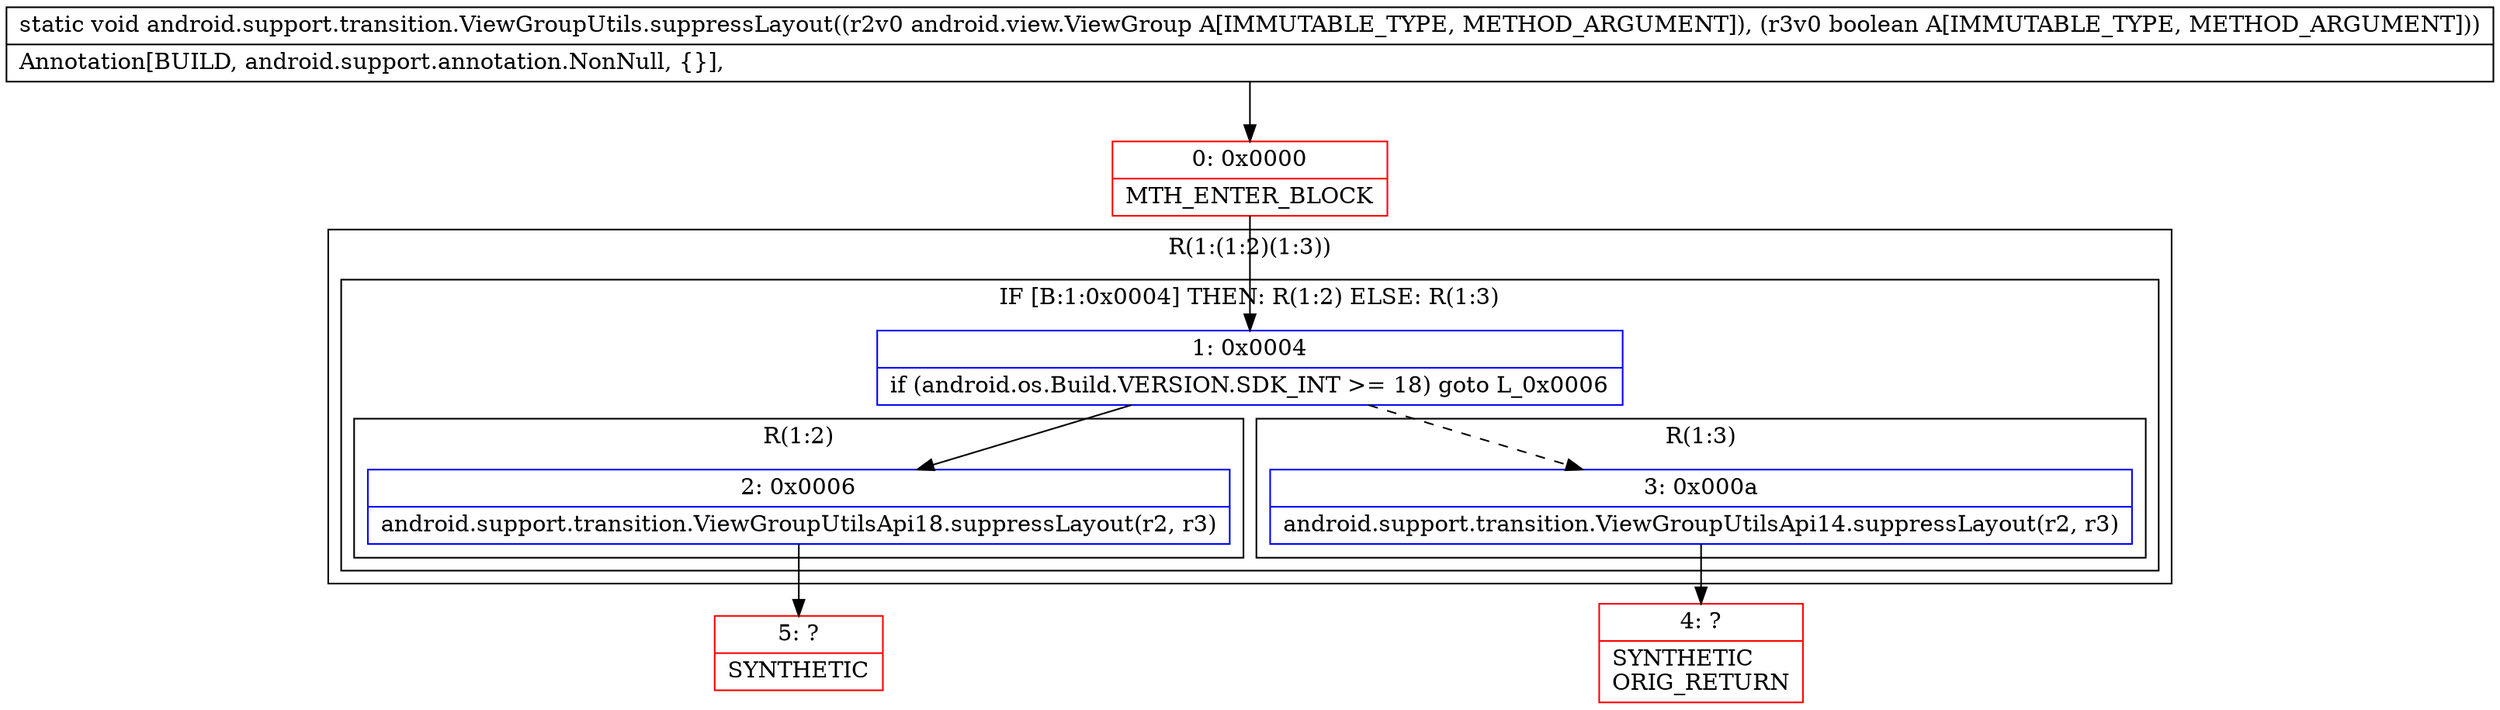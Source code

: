 digraph "CFG forandroid.support.transition.ViewGroupUtils.suppressLayout(Landroid\/view\/ViewGroup;Z)V" {
subgraph cluster_Region_328637088 {
label = "R(1:(1:2)(1:3))";
node [shape=record,color=blue];
subgraph cluster_IfRegion_1225502818 {
label = "IF [B:1:0x0004] THEN: R(1:2) ELSE: R(1:3)";
node [shape=record,color=blue];
Node_1 [shape=record,label="{1\:\ 0x0004|if (android.os.Build.VERSION.SDK_INT \>= 18) goto L_0x0006\l}"];
subgraph cluster_Region_303042694 {
label = "R(1:2)";
node [shape=record,color=blue];
Node_2 [shape=record,label="{2\:\ 0x0006|android.support.transition.ViewGroupUtilsApi18.suppressLayout(r2, r3)\l}"];
}
subgraph cluster_Region_1231142559 {
label = "R(1:3)";
node [shape=record,color=blue];
Node_3 [shape=record,label="{3\:\ 0x000a|android.support.transition.ViewGroupUtilsApi14.suppressLayout(r2, r3)\l}"];
}
}
}
Node_0 [shape=record,color=red,label="{0\:\ 0x0000|MTH_ENTER_BLOCK\l}"];
Node_4 [shape=record,color=red,label="{4\:\ ?|SYNTHETIC\lORIG_RETURN\l}"];
Node_5 [shape=record,color=red,label="{5\:\ ?|SYNTHETIC\l}"];
MethodNode[shape=record,label="{static void android.support.transition.ViewGroupUtils.suppressLayout((r2v0 android.view.ViewGroup A[IMMUTABLE_TYPE, METHOD_ARGUMENT]), (r3v0 boolean A[IMMUTABLE_TYPE, METHOD_ARGUMENT]))  | Annotation[BUILD, android.support.annotation.NonNull, \{\}], \l}"];
MethodNode -> Node_0;
Node_1 -> Node_2;
Node_1 -> Node_3[style=dashed];
Node_2 -> Node_5;
Node_3 -> Node_4;
Node_0 -> Node_1;
}

